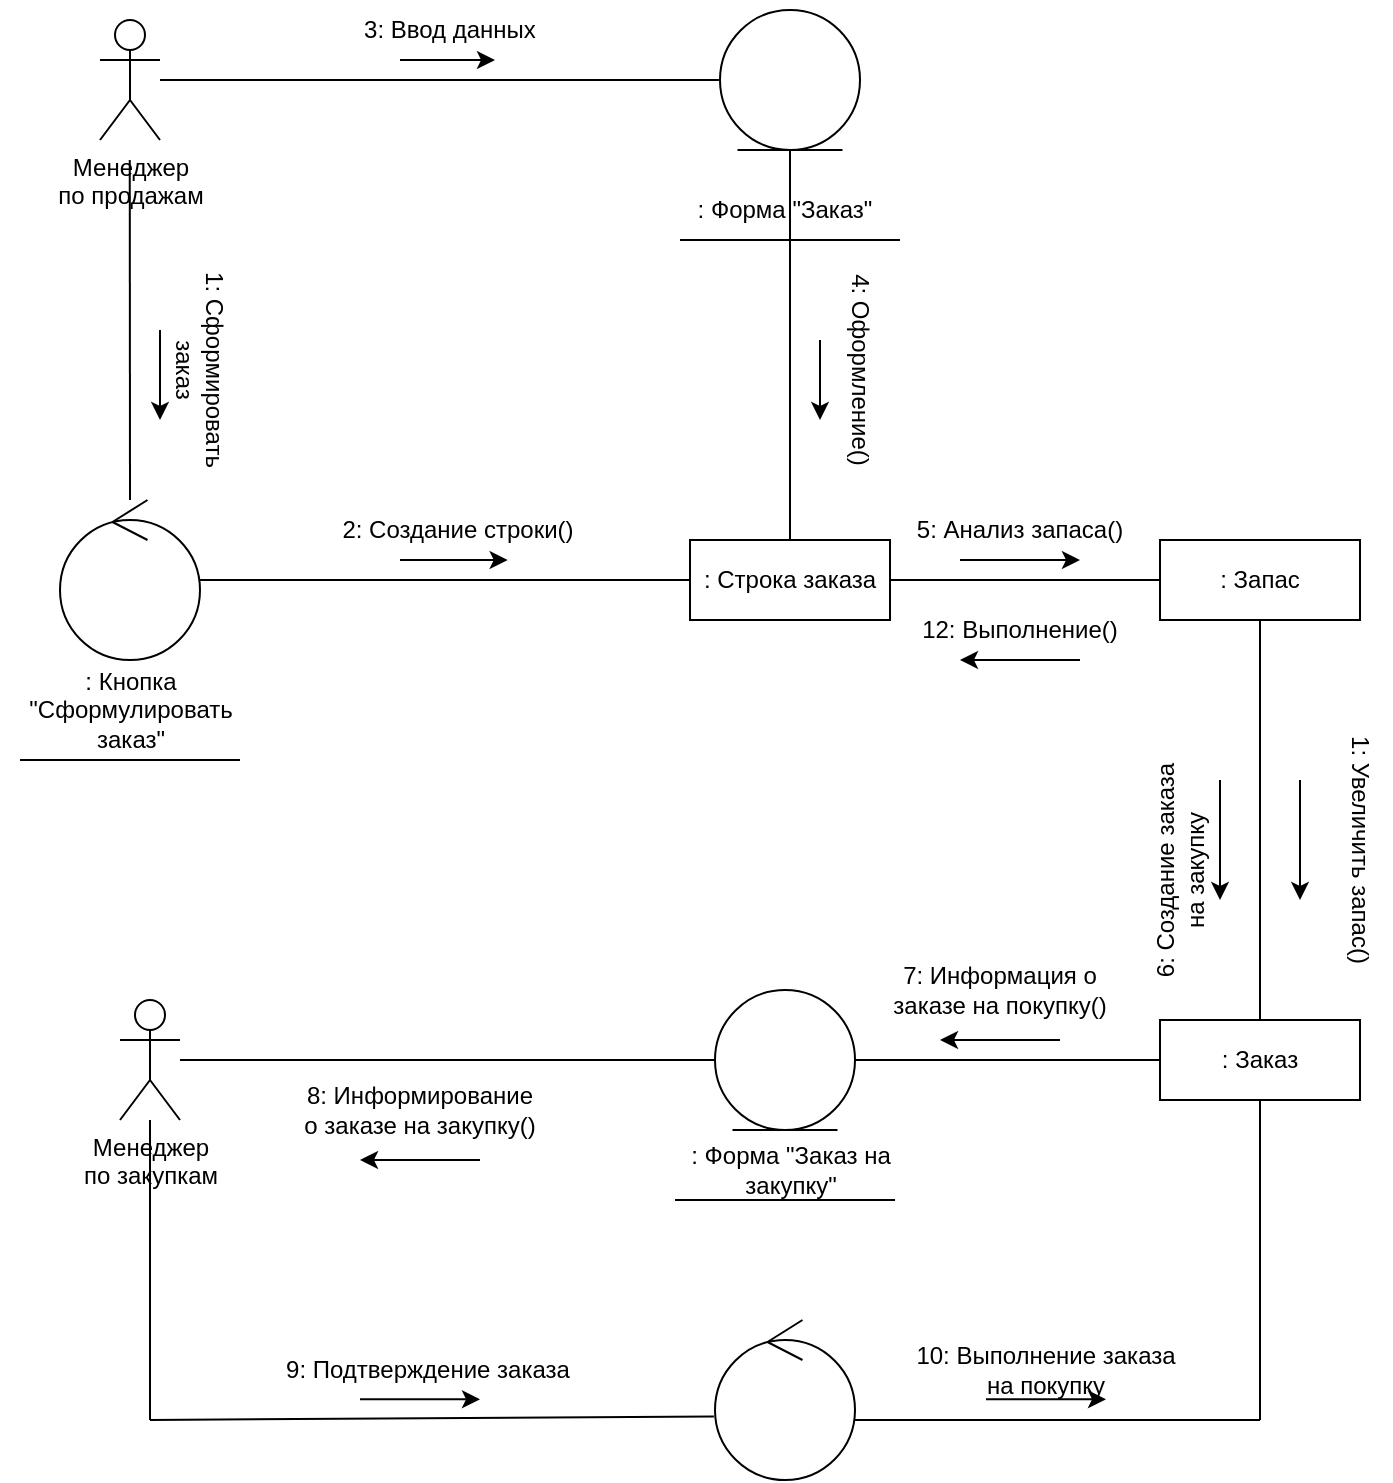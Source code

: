 <mxfile version="20.5.3" type="device"><diagram id="p_gMgVRqJaM5Ly-FDcyr" name="Страница 1"><mxGraphModel dx="1422" dy="794" grid="1" gridSize="10" guides="1" tooltips="1" connect="1" arrows="1" fold="1" page="1" pageScale="1" pageWidth="827" pageHeight="1169" math="0" shadow="0"><root><mxCell id="0"/><mxCell id="1" parent="0"/><mxCell id="wFFI-MjXIAJ5iSTDp5_H-35" value="Менеджер &lt;br&gt;по продажам" style="shape=umlActor;verticalLabelPosition=bottom;verticalAlign=top;html=1;fillColor=#FFFFFF;" vertex="1" parent="1"><mxGeometry x="250" y="340" width="30" height="60" as="geometry"/></mxCell><mxCell id="wFFI-MjXIAJ5iSTDp5_H-38" value="" style="ellipse;shape=umlEntity;whiteSpace=wrap;html=1;fillColor=#FFFFFF;" vertex="1" parent="1"><mxGeometry x="560" y="335" width="70" height="70" as="geometry"/></mxCell><mxCell id="wFFI-MjXIAJ5iSTDp5_H-39" value="" style="endArrow=none;html=1;rounded=0;entryX=0;entryY=0.5;entryDx=0;entryDy=0;" edge="1" parent="1" source="wFFI-MjXIAJ5iSTDp5_H-35" target="wFFI-MjXIAJ5iSTDp5_H-38"><mxGeometry width="50" height="50" relative="1" as="geometry"><mxPoint x="350" y="490" as="sourcePoint"/><mxPoint x="400" y="440" as="targetPoint"/></mxGeometry></mxCell><mxCell id="wFFI-MjXIAJ5iSTDp5_H-40" value="" style="endArrow=classic;html=1;rounded=0;entryX=0.75;entryY=1;entryDx=0;entryDy=0;" edge="1" parent="1" target="wFFI-MjXIAJ5iSTDp5_H-41"><mxGeometry width="50" height="50" relative="1" as="geometry"><mxPoint x="400" y="360" as="sourcePoint"/><mxPoint x="440" y="360" as="targetPoint"/></mxGeometry></mxCell><mxCell id="wFFI-MjXIAJ5iSTDp5_H-41" value="3: Ввод данных" style="text;html=1;strokeColor=none;fillColor=none;align=center;verticalAlign=middle;whiteSpace=wrap;rounded=0;" vertex="1" parent="1"><mxGeometry x="380" y="330" width="90" height="30" as="geometry"/></mxCell><mxCell id="wFFI-MjXIAJ5iSTDp5_H-42" value=": Строка заказа" style="rounded=0;whiteSpace=wrap;html=1;fillColor=#FFFFFF;" vertex="1" parent="1"><mxGeometry x="545" y="600" width="100" height="40" as="geometry"/></mxCell><mxCell id="wFFI-MjXIAJ5iSTDp5_H-43" value="" style="ellipse;shape=umlControl;whiteSpace=wrap;html=1;fillColor=#FFFFFF;" vertex="1" parent="1"><mxGeometry x="230" y="580" width="70" height="80" as="geometry"/></mxCell><mxCell id="wFFI-MjXIAJ5iSTDp5_H-44" value="" style="endArrow=none;html=1;rounded=0;entryX=0.496;entryY=1.167;entryDx=0;entryDy=0;entryPerimeter=0;" edge="1" parent="1" source="wFFI-MjXIAJ5iSTDp5_H-43" target="wFFI-MjXIAJ5iSTDp5_H-35"><mxGeometry width="50" height="50" relative="1" as="geometry"><mxPoint x="350" y="500" as="sourcePoint"/><mxPoint x="260" y="440" as="targetPoint"/></mxGeometry></mxCell><mxCell id="wFFI-MjXIAJ5iSTDp5_H-45" value="" style="endArrow=none;html=1;rounded=0;entryX=0;entryY=0.5;entryDx=0;entryDy=0;" edge="1" parent="1" target="wFFI-MjXIAJ5iSTDp5_H-42"><mxGeometry width="50" height="50" relative="1" as="geometry"><mxPoint x="300" y="620" as="sourcePoint"/><mxPoint x="310" y="520" as="targetPoint"/></mxGeometry></mxCell><mxCell id="wFFI-MjXIAJ5iSTDp5_H-46" value="" style="endArrow=none;html=1;rounded=0;entryX=0.5;entryY=1;entryDx=0;entryDy=0;exitX=0.5;exitY=0;exitDx=0;exitDy=0;" edge="1" parent="1" source="wFFI-MjXIAJ5iSTDp5_H-42" target="wFFI-MjXIAJ5iSTDp5_H-38"><mxGeometry width="50" height="50" relative="1" as="geometry"><mxPoint x="310" y="630" as="sourcePoint"/><mxPoint x="560" y="630" as="targetPoint"/></mxGeometry></mxCell><mxCell id="wFFI-MjXIAJ5iSTDp5_H-47" value="" style="endArrow=none;html=1;rounded=0;" edge="1" parent="1"><mxGeometry width="50" height="50" relative="1" as="geometry"><mxPoint x="540" y="450" as="sourcePoint"/><mxPoint x="650" y="450" as="targetPoint"/></mxGeometry></mxCell><mxCell id="wFFI-MjXIAJ5iSTDp5_H-48" value=": Форма &quot;Заказ&quot;" style="text;html=1;strokeColor=none;fillColor=none;align=center;verticalAlign=middle;whiteSpace=wrap;rounded=0;" vertex="1" parent="1"><mxGeometry x="540" y="420" width="105" height="30" as="geometry"/></mxCell><mxCell id="wFFI-MjXIAJ5iSTDp5_H-49" value="2: Создание строки()" style="text;html=1;strokeColor=none;fillColor=none;align=center;verticalAlign=middle;whiteSpace=wrap;rounded=0;" vertex="1" parent="1"><mxGeometry x="369" y="580" width="120" height="30" as="geometry"/></mxCell><mxCell id="wFFI-MjXIAJ5iSTDp5_H-50" value="" style="endArrow=classic;html=1;rounded=0;" edge="1" parent="1"><mxGeometry width="50" height="50" relative="1" as="geometry"><mxPoint x="610" y="500" as="sourcePoint"/><mxPoint x="610" y="540" as="targetPoint"/></mxGeometry></mxCell><mxCell id="wFFI-MjXIAJ5iSTDp5_H-51" value="4: Оформление()" style="text;html=1;strokeColor=none;fillColor=none;align=center;verticalAlign=middle;whiteSpace=wrap;rounded=0;rotation=90;" vertex="1" parent="1"><mxGeometry x="580" y="500" width="100" height="30" as="geometry"/></mxCell><mxCell id="wFFI-MjXIAJ5iSTDp5_H-52" value="" style="endArrow=classic;html=1;rounded=0;" edge="1" parent="1"><mxGeometry width="50" height="50" relative="1" as="geometry"><mxPoint x="280" y="495" as="sourcePoint"/><mxPoint x="280" y="540" as="targetPoint"/></mxGeometry></mxCell><mxCell id="wFFI-MjXIAJ5iSTDp5_H-53" value="1: Cформировать заказ" style="text;html=1;strokeColor=none;fillColor=none;align=center;verticalAlign=middle;whiteSpace=wrap;rounded=0;rotation=90;" vertex="1" parent="1"><mxGeometry x="250" y="500" width="100" height="30" as="geometry"/></mxCell><mxCell id="wFFI-MjXIAJ5iSTDp5_H-55" value="" style="endArrow=classic;html=1;rounded=0;entryX=0.707;entryY=1;entryDx=0;entryDy=0;entryPerimeter=0;" edge="1" parent="1" target="wFFI-MjXIAJ5iSTDp5_H-49"><mxGeometry width="50" height="50" relative="1" as="geometry"><mxPoint x="400" y="610" as="sourcePoint"/><mxPoint x="440" y="610" as="targetPoint"/></mxGeometry></mxCell><mxCell id="wFFI-MjXIAJ5iSTDp5_H-56" value="" style="endArrow=none;html=1;rounded=0;" edge="1" parent="1"><mxGeometry width="50" height="50" relative="1" as="geometry"><mxPoint x="210" y="710" as="sourcePoint"/><mxPoint x="320" y="710" as="targetPoint"/></mxGeometry></mxCell><mxCell id="wFFI-MjXIAJ5iSTDp5_H-57" value=": Кнопка &quot;Сформулировать заказ&quot;" style="text;html=1;strokeColor=none;fillColor=none;align=center;verticalAlign=middle;whiteSpace=wrap;rounded=0;" vertex="1" parent="1"><mxGeometry x="200.63" y="670" width="128.75" height="30" as="geometry"/></mxCell><mxCell id="wFFI-MjXIAJ5iSTDp5_H-58" value=": Запас" style="rounded=0;whiteSpace=wrap;html=1;fillColor=#FFFFFF;" vertex="1" parent="1"><mxGeometry x="780" y="600" width="100" height="40" as="geometry"/></mxCell><mxCell id="wFFI-MjXIAJ5iSTDp5_H-59" value=": Заказ" style="rounded=0;whiteSpace=wrap;html=1;fillColor=#FFFFFF;" vertex="1" parent="1"><mxGeometry x="780" y="840" width="100" height="40" as="geometry"/></mxCell><mxCell id="wFFI-MjXIAJ5iSTDp5_H-60" value="" style="endArrow=none;html=1;rounded=0;entryX=0.5;entryY=1;entryDx=0;entryDy=0;exitX=0.5;exitY=0;exitDx=0;exitDy=0;" edge="1" parent="1" source="wFFI-MjXIAJ5iSTDp5_H-59" target="wFFI-MjXIAJ5iSTDp5_H-58"><mxGeometry width="50" height="50" relative="1" as="geometry"><mxPoint x="630" y="800" as="sourcePoint"/><mxPoint x="680" y="750" as="targetPoint"/></mxGeometry></mxCell><mxCell id="wFFI-MjXIAJ5iSTDp5_H-61" value="" style="endArrow=classic;html=1;rounded=0;" edge="1" parent="1"><mxGeometry width="50" height="50" relative="1" as="geometry"><mxPoint x="810" y="720" as="sourcePoint"/><mxPoint x="810" y="780" as="targetPoint"/></mxGeometry></mxCell><mxCell id="wFFI-MjXIAJ5iSTDp5_H-62" value="6: Создание заказа на закупку" style="text;html=1;strokeColor=none;fillColor=none;align=center;verticalAlign=middle;whiteSpace=wrap;rounded=0;rotation=-90;" vertex="1" parent="1"><mxGeometry x="730" y="750" width="120" height="30" as="geometry"/></mxCell><mxCell id="wFFI-MjXIAJ5iSTDp5_H-63" value="" style="endArrow=none;html=1;rounded=0;entryX=0;entryY=0.5;entryDx=0;entryDy=0;exitX=1;exitY=0.5;exitDx=0;exitDy=0;" edge="1" parent="1" source="wFFI-MjXIAJ5iSTDp5_H-42" target="wFFI-MjXIAJ5iSTDp5_H-58"><mxGeometry width="50" height="50" relative="1" as="geometry"><mxPoint x="630" y="790" as="sourcePoint"/><mxPoint x="680" y="740" as="targetPoint"/></mxGeometry></mxCell><mxCell id="wFFI-MjXIAJ5iSTDp5_H-64" value="" style="endArrow=classic;html=1;rounded=0;" edge="1" parent="1"><mxGeometry width="50" height="50" relative="1" as="geometry"><mxPoint x="740" y="660" as="sourcePoint"/><mxPoint x="680" y="660" as="targetPoint"/></mxGeometry></mxCell><mxCell id="wFFI-MjXIAJ5iSTDp5_H-65" value="12: Выполнение()" style="text;html=1;strokeColor=none;fillColor=none;align=center;verticalAlign=middle;whiteSpace=wrap;rounded=0;rotation=0;" vertex="1" parent="1"><mxGeometry x="650" y="630" width="120" height="30" as="geometry"/></mxCell><mxCell id="wFFI-MjXIAJ5iSTDp5_H-66" value="5: Анализ запаса()" style="text;html=1;strokeColor=none;fillColor=none;align=center;verticalAlign=middle;whiteSpace=wrap;rounded=0;rotation=0;" vertex="1" parent="1"><mxGeometry x="650" y="580" width="120" height="30" as="geometry"/></mxCell><mxCell id="wFFI-MjXIAJ5iSTDp5_H-67" value="" style="endArrow=classic;html=1;rounded=0;" edge="1" parent="1"><mxGeometry width="50" height="50" relative="1" as="geometry"><mxPoint x="680" y="610" as="sourcePoint"/><mxPoint x="740" y="610" as="targetPoint"/><Array as="points"><mxPoint x="710" y="610"/></Array></mxGeometry></mxCell><mxCell id="wFFI-MjXIAJ5iSTDp5_H-68" value="" style="endArrow=classic;html=1;rounded=0;" edge="1" parent="1"><mxGeometry width="50" height="50" relative="1" as="geometry"><mxPoint x="850" y="720" as="sourcePoint"/><mxPoint x="850" y="780" as="targetPoint"/></mxGeometry></mxCell><mxCell id="wFFI-MjXIAJ5iSTDp5_H-69" value="1: Увеличить запас()" style="text;html=1;strokeColor=none;fillColor=none;align=center;verticalAlign=middle;whiteSpace=wrap;rounded=0;rotation=90;" vertex="1" parent="1"><mxGeometry x="820" y="740" width="120" height="30" as="geometry"/></mxCell><mxCell id="wFFI-MjXIAJ5iSTDp5_H-71" value="" style="ellipse;shape=umlEntity;whiteSpace=wrap;html=1;fillColor=#FFFFFF;" vertex="1" parent="1"><mxGeometry x="557.5" y="825" width="70" height="70" as="geometry"/></mxCell><mxCell id="wFFI-MjXIAJ5iSTDp5_H-72" value="7: Информация о заказе на покупку()" style="text;html=1;strokeColor=none;fillColor=none;align=center;verticalAlign=middle;whiteSpace=wrap;rounded=0;rotation=0;" vertex="1" parent="1"><mxGeometry x="640" y="810" width="120" height="30" as="geometry"/></mxCell><mxCell id="wFFI-MjXIAJ5iSTDp5_H-73" value="" style="endArrow=classic;html=1;rounded=0;" edge="1" parent="1"><mxGeometry width="50" height="50" relative="1" as="geometry"><mxPoint x="730" y="850" as="sourcePoint"/><mxPoint x="670" y="850" as="targetPoint"/></mxGeometry></mxCell><mxCell id="wFFI-MjXIAJ5iSTDp5_H-74" value="" style="endArrow=none;html=1;rounded=0;entryX=0;entryY=0.5;entryDx=0;entryDy=0;exitX=1;exitY=0.5;exitDx=0;exitDy=0;" edge="1" parent="1" source="wFFI-MjXIAJ5iSTDp5_H-71" target="wFFI-MjXIAJ5iSTDp5_H-59"><mxGeometry width="50" height="50" relative="1" as="geometry"><mxPoint x="630" y="820" as="sourcePoint"/><mxPoint x="680" y="770" as="targetPoint"/></mxGeometry></mxCell><mxCell id="wFFI-MjXIAJ5iSTDp5_H-75" value="Менеджер &lt;br&gt;по закупкам" style="shape=umlActor;verticalLabelPosition=bottom;verticalAlign=top;html=1;fillColor=#FFFFFF;" vertex="1" parent="1"><mxGeometry x="260" y="830" width="30" height="60" as="geometry"/></mxCell><mxCell id="wFFI-MjXIAJ5iSTDp5_H-77" value="" style="endArrow=none;html=1;rounded=0;exitX=0;exitY=0.5;exitDx=0;exitDy=0;" edge="1" parent="1" source="wFFI-MjXIAJ5iSTDp5_H-71" target="wFFI-MjXIAJ5iSTDp5_H-75"><mxGeometry width="50" height="50" relative="1" as="geometry"><mxPoint x="637.5" y="870" as="sourcePoint"/><mxPoint x="790" y="870" as="targetPoint"/></mxGeometry></mxCell><mxCell id="wFFI-MjXIAJ5iSTDp5_H-78" value="" style="endArrow=classic;html=1;rounded=0;" edge="1" parent="1"><mxGeometry width="50" height="50" relative="1" as="geometry"><mxPoint x="440" y="910" as="sourcePoint"/><mxPoint x="380" y="910" as="targetPoint"/></mxGeometry></mxCell><mxCell id="wFFI-MjXIAJ5iSTDp5_H-79" value="8: Информирование о заказе на закупку()" style="text;html=1;strokeColor=none;fillColor=none;align=center;verticalAlign=middle;whiteSpace=wrap;rounded=0;rotation=0;" vertex="1" parent="1"><mxGeometry x="350" y="870" width="120" height="30" as="geometry"/></mxCell><mxCell id="wFFI-MjXIAJ5iSTDp5_H-80" value="" style="ellipse;shape=umlControl;whiteSpace=wrap;html=1;fillColor=#FFFFFF;" vertex="1" parent="1"><mxGeometry x="557.5" y="990" width="70" height="80" as="geometry"/></mxCell><mxCell id="wFFI-MjXIAJ5iSTDp5_H-81" value="" style="endArrow=none;html=1;rounded=0;" edge="1" parent="1"><mxGeometry width="50" height="50" relative="1" as="geometry"><mxPoint x="627.5" y="1040" as="sourcePoint"/><mxPoint x="830" y="1040" as="targetPoint"/></mxGeometry></mxCell><mxCell id="wFFI-MjXIAJ5iSTDp5_H-82" value="" style="endArrow=none;html=1;rounded=0;entryX=0.5;entryY=1;entryDx=0;entryDy=0;" edge="1" parent="1" target="wFFI-MjXIAJ5iSTDp5_H-59"><mxGeometry width="50" height="50" relative="1" as="geometry"><mxPoint x="830" y="1040" as="sourcePoint"/><mxPoint x="600" y="960" as="targetPoint"/></mxGeometry></mxCell><mxCell id="wFFI-MjXIAJ5iSTDp5_H-83" value="" style="endArrow=none;html=1;rounded=0;exitX=-0.008;exitY=0.603;exitDx=0;exitDy=0;exitPerimeter=0;" edge="1" parent="1" source="wFFI-MjXIAJ5iSTDp5_H-80"><mxGeometry width="50" height="50" relative="1" as="geometry"><mxPoint x="550" y="1010" as="sourcePoint"/><mxPoint x="275" y="1040" as="targetPoint"/></mxGeometry></mxCell><mxCell id="wFFI-MjXIAJ5iSTDp5_H-84" value="" style="endArrow=none;html=1;rounded=0;" edge="1" parent="1"><mxGeometry width="50" height="50" relative="1" as="geometry"><mxPoint x="275" y="1040" as="sourcePoint"/><mxPoint x="275" y="890" as="targetPoint"/></mxGeometry></mxCell><mxCell id="wFFI-MjXIAJ5iSTDp5_H-85" value="" style="endArrow=classic;html=1;rounded=0;" edge="1" parent="1"><mxGeometry width="50" height="50" relative="1" as="geometry"><mxPoint x="380" y="1029.66" as="sourcePoint"/><mxPoint x="440" y="1029.66" as="targetPoint"/></mxGeometry></mxCell><mxCell id="wFFI-MjXIAJ5iSTDp5_H-86" value="9: Подтверждение заказа" style="text;html=1;strokeColor=none;fillColor=none;align=center;verticalAlign=middle;whiteSpace=wrap;rounded=0;rotation=0;" vertex="1" parent="1"><mxGeometry x="341" y="1000" width="146" height="30" as="geometry"/></mxCell><mxCell id="wFFI-MjXIAJ5iSTDp5_H-87" value="10: Выполнение заказа на покупку" style="text;html=1;strokeColor=none;fillColor=none;align=center;verticalAlign=middle;whiteSpace=wrap;rounded=0;rotation=0;" vertex="1" parent="1"><mxGeometry x="650" y="1000" width="146" height="30" as="geometry"/></mxCell><mxCell id="wFFI-MjXIAJ5iSTDp5_H-88" value="" style="endArrow=classic;html=1;rounded=0;" edge="1" parent="1"><mxGeometry width="50" height="50" relative="1" as="geometry"><mxPoint x="693" y="1029.66" as="sourcePoint"/><mxPoint x="753" y="1029.66" as="targetPoint"/></mxGeometry></mxCell><mxCell id="wFFI-MjXIAJ5iSTDp5_H-89" value=": Форма &quot;Заказ на закупку&quot;" style="text;html=1;strokeColor=none;fillColor=none;align=center;verticalAlign=middle;whiteSpace=wrap;rounded=0;" vertex="1" parent="1"><mxGeometry x="542.5" y="900" width="105" height="30" as="geometry"/></mxCell><mxCell id="wFFI-MjXIAJ5iSTDp5_H-90" value="" style="endArrow=none;html=1;rounded=0;" edge="1" parent="1"><mxGeometry width="50" height="50" relative="1" as="geometry"><mxPoint x="537.5" y="930" as="sourcePoint"/><mxPoint x="647.5" y="930" as="targetPoint"/></mxGeometry></mxCell></root></mxGraphModel></diagram></mxfile>